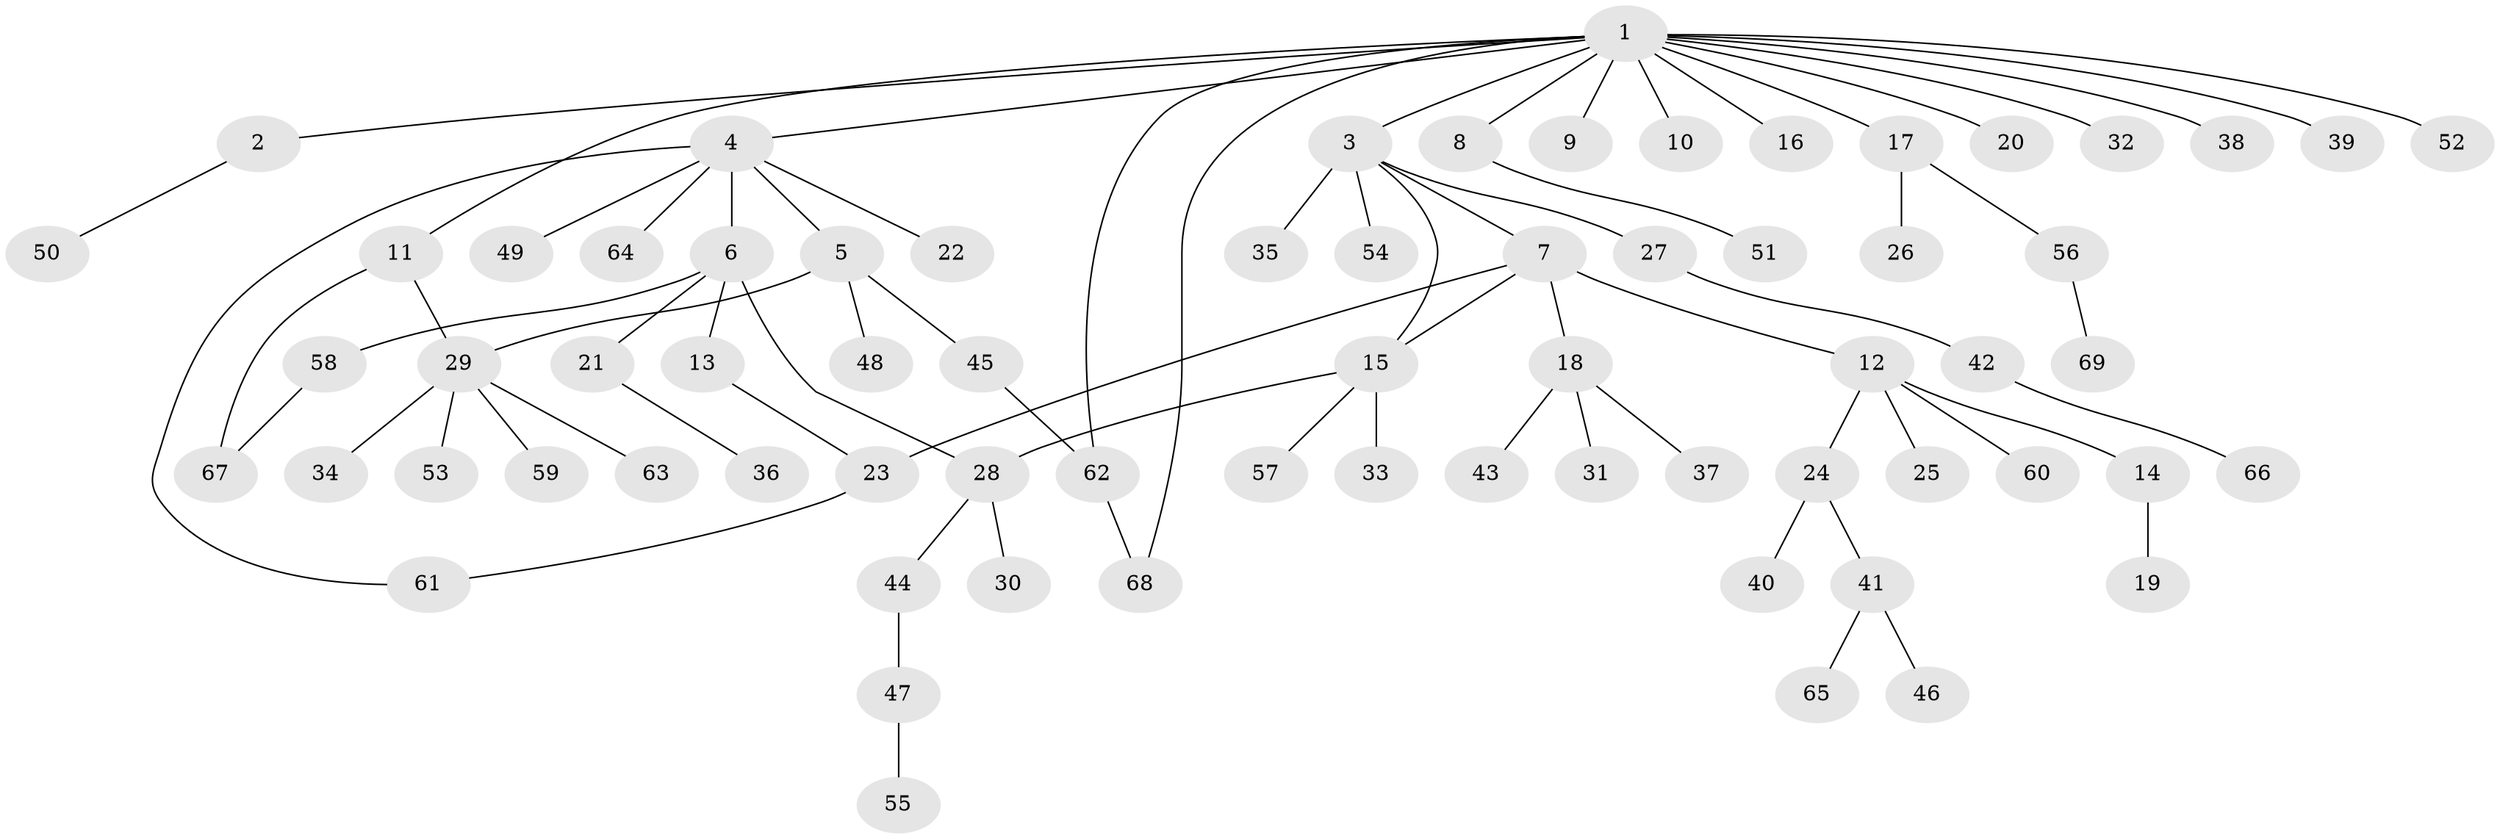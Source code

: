 // original degree distribution, {17: 0.01020408163265306, 3: 0.07142857142857142, 7: 0.01020408163265306, 8: 0.01020408163265306, 5: 0.04081632653061224, 2: 0.20408163265306123, 4: 0.061224489795918366, 6: 0.030612244897959183, 1: 0.5612244897959183}
// Generated by graph-tools (version 1.1) at 2025/50/03/04/25 22:50:43]
// undirected, 69 vertices, 76 edges
graph export_dot {
  node [color=gray90,style=filled];
  1;
  2;
  3;
  4;
  5;
  6;
  7;
  8;
  9;
  10;
  11;
  12;
  13;
  14;
  15;
  16;
  17;
  18;
  19;
  20;
  21;
  22;
  23;
  24;
  25;
  26;
  27;
  28;
  29;
  30;
  31;
  32;
  33;
  34;
  35;
  36;
  37;
  38;
  39;
  40;
  41;
  42;
  43;
  44;
  45;
  46;
  47;
  48;
  49;
  50;
  51;
  52;
  53;
  54;
  55;
  56;
  57;
  58;
  59;
  60;
  61;
  62;
  63;
  64;
  65;
  66;
  67;
  68;
  69;
  1 -- 2 [weight=1.0];
  1 -- 3 [weight=1.0];
  1 -- 4 [weight=1.0];
  1 -- 8 [weight=1.0];
  1 -- 9 [weight=1.0];
  1 -- 10 [weight=1.0];
  1 -- 11 [weight=1.0];
  1 -- 16 [weight=1.0];
  1 -- 17 [weight=1.0];
  1 -- 20 [weight=1.0];
  1 -- 32 [weight=1.0];
  1 -- 38 [weight=1.0];
  1 -- 39 [weight=1.0];
  1 -- 52 [weight=1.0];
  1 -- 62 [weight=1.0];
  1 -- 68 [weight=1.0];
  2 -- 50 [weight=1.0];
  3 -- 7 [weight=1.0];
  3 -- 15 [weight=1.0];
  3 -- 27 [weight=1.0];
  3 -- 35 [weight=1.0];
  3 -- 54 [weight=1.0];
  4 -- 5 [weight=1.0];
  4 -- 6 [weight=1.0];
  4 -- 22 [weight=1.0];
  4 -- 49 [weight=1.0];
  4 -- 61 [weight=1.0];
  4 -- 64 [weight=1.0];
  5 -- 29 [weight=1.0];
  5 -- 45 [weight=1.0];
  5 -- 48 [weight=1.0];
  6 -- 13 [weight=1.0];
  6 -- 21 [weight=1.0];
  6 -- 28 [weight=1.0];
  6 -- 58 [weight=1.0];
  7 -- 12 [weight=1.0];
  7 -- 15 [weight=1.0];
  7 -- 18 [weight=1.0];
  7 -- 23 [weight=1.0];
  8 -- 51 [weight=1.0];
  11 -- 29 [weight=1.0];
  11 -- 67 [weight=1.0];
  12 -- 14 [weight=1.0];
  12 -- 24 [weight=1.0];
  12 -- 25 [weight=1.0];
  12 -- 60 [weight=1.0];
  13 -- 23 [weight=1.0];
  14 -- 19 [weight=1.0];
  15 -- 28 [weight=1.0];
  15 -- 33 [weight=1.0];
  15 -- 57 [weight=1.0];
  17 -- 26 [weight=1.0];
  17 -- 56 [weight=1.0];
  18 -- 31 [weight=1.0];
  18 -- 37 [weight=1.0];
  18 -- 43 [weight=1.0];
  21 -- 36 [weight=1.0];
  23 -- 61 [weight=1.0];
  24 -- 40 [weight=1.0];
  24 -- 41 [weight=1.0];
  27 -- 42 [weight=1.0];
  28 -- 30 [weight=1.0];
  28 -- 44 [weight=1.0];
  29 -- 34 [weight=1.0];
  29 -- 53 [weight=1.0];
  29 -- 59 [weight=1.0];
  29 -- 63 [weight=1.0];
  41 -- 46 [weight=1.0];
  41 -- 65 [weight=1.0];
  42 -- 66 [weight=1.0];
  44 -- 47 [weight=1.0];
  45 -- 62 [weight=1.0];
  47 -- 55 [weight=1.0];
  56 -- 69 [weight=1.0];
  58 -- 67 [weight=1.0];
  62 -- 68 [weight=1.0];
}
